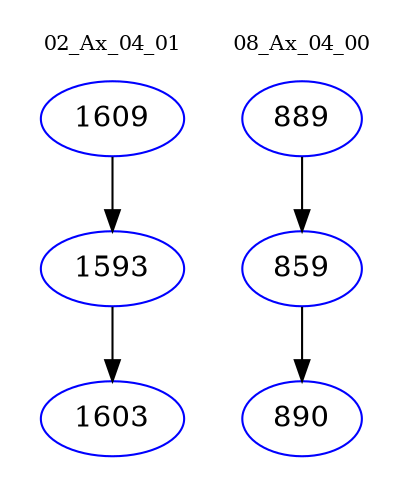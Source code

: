 digraph{
subgraph cluster_0 {
color = white
label = "02_Ax_04_01";
fontsize=10;
T0_1609 [label="1609", color="blue"]
T0_1609 -> T0_1593 [color="black"]
T0_1593 [label="1593", color="blue"]
T0_1593 -> T0_1603 [color="black"]
T0_1603 [label="1603", color="blue"]
}
subgraph cluster_1 {
color = white
label = "08_Ax_04_00";
fontsize=10;
T1_889 [label="889", color="blue"]
T1_889 -> T1_859 [color="black"]
T1_859 [label="859", color="blue"]
T1_859 -> T1_890 [color="black"]
T1_890 [label="890", color="blue"]
}
}
